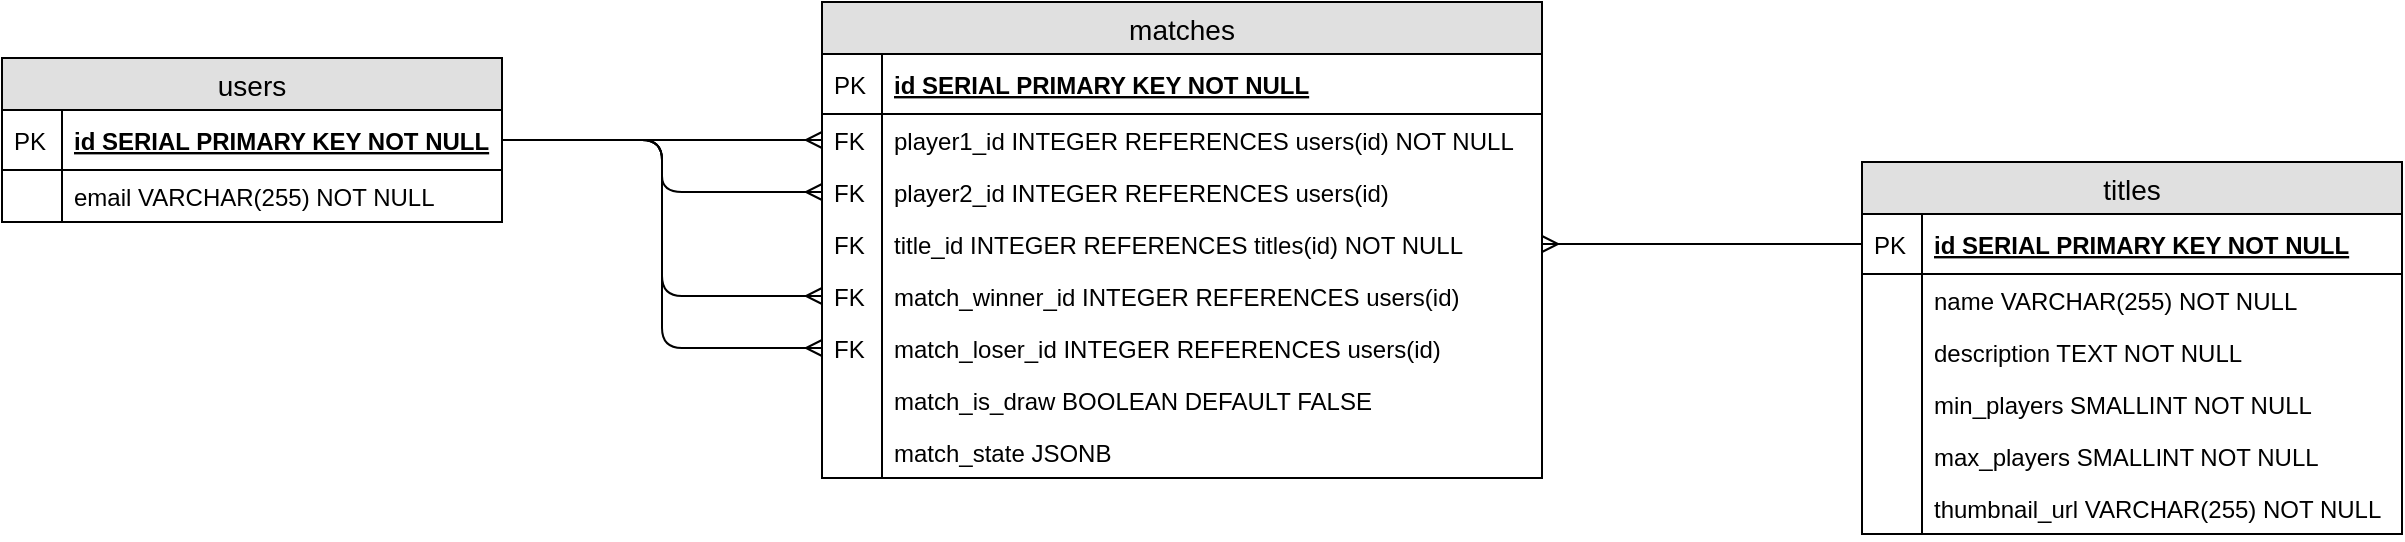 <mxfile pages="1" version="11.2.4" type="device"><diagram id="E0SDtsOwixqzTubj-jOn" name="Page-1"><mxGraphModel dx="1236" dy="412" grid="1" gridSize="10" guides="1" tooltips="1" connect="1" arrows="1" fold="1" page="1" pageScale="1" pageWidth="850" pageHeight="1100" math="0" shadow="0"><root><mxCell id="0"/><mxCell id="1" parent="0"/><mxCell id="03CvGT27b94hl4oLxroj-1" value="users" style="swimlane;fontStyle=0;childLayout=stackLayout;horizontal=1;startSize=26;fillColor=#e0e0e0;horizontalStack=0;resizeParent=1;resizeParentMax=0;resizeLast=0;collapsible=1;marginBottom=0;swimlaneFillColor=#ffffff;align=center;fontSize=14;" parent="1" vertex="1"><mxGeometry x="-90" y="87" width="250" height="82" as="geometry"/></mxCell><mxCell id="03CvGT27b94hl4oLxroj-2" value="id SERIAL PRIMARY KEY NOT NULL" style="shape=partialRectangle;top=0;left=0;right=0;bottom=1;align=left;verticalAlign=middle;fillColor=none;spacingLeft=34;spacingRight=4;overflow=hidden;rotatable=0;points=[[0,0.5],[1,0.5]];portConstraint=eastwest;dropTarget=0;fontStyle=5;fontSize=12;" parent="03CvGT27b94hl4oLxroj-1" vertex="1"><mxGeometry y="26" width="250" height="30" as="geometry"/></mxCell><mxCell id="03CvGT27b94hl4oLxroj-3" value="PK" style="shape=partialRectangle;top=0;left=0;bottom=0;fillColor=none;align=left;verticalAlign=middle;spacingLeft=4;spacingRight=4;overflow=hidden;rotatable=0;points=[];portConstraint=eastwest;part=1;fontSize=12;" parent="03CvGT27b94hl4oLxroj-2" vertex="1" connectable="0"><mxGeometry width="30" height="30" as="geometry"/></mxCell><mxCell id="03CvGT27b94hl4oLxroj-4" value="email VARCHAR(255) NOT NULL" style="shape=partialRectangle;top=0;left=0;right=0;bottom=0;align=left;verticalAlign=top;fillColor=none;spacingLeft=34;spacingRight=4;overflow=hidden;rotatable=0;points=[[0,0.5],[1,0.5]];portConstraint=eastwest;dropTarget=0;fontSize=12;" parent="03CvGT27b94hl4oLxroj-1" vertex="1"><mxGeometry y="56" width="250" height="26" as="geometry"/></mxCell><mxCell id="03CvGT27b94hl4oLxroj-5" value="" style="shape=partialRectangle;top=0;left=0;bottom=0;fillColor=none;align=left;verticalAlign=top;spacingLeft=4;spacingRight=4;overflow=hidden;rotatable=0;points=[];portConstraint=eastwest;part=1;fontSize=12;" parent="03CvGT27b94hl4oLxroj-4" vertex="1" connectable="0"><mxGeometry width="30" height="26" as="geometry"/></mxCell><mxCell id="03CvGT27b94hl4oLxroj-12" value="matches" style="swimlane;fontStyle=0;childLayout=stackLayout;horizontal=1;startSize=26;fillColor=#e0e0e0;horizontalStack=0;resizeParent=1;resizeParentMax=0;resizeLast=0;collapsible=1;marginBottom=0;swimlaneFillColor=#ffffff;align=center;fontSize=14;" parent="1" vertex="1"><mxGeometry x="320" y="59" width="360" height="238" as="geometry"/></mxCell><mxCell id="03CvGT27b94hl4oLxroj-13" value="id SERIAL PRIMARY KEY NOT NULL" style="shape=partialRectangle;top=0;left=0;right=0;bottom=1;align=left;verticalAlign=middle;fillColor=none;spacingLeft=34;spacingRight=4;overflow=hidden;rotatable=0;points=[[0,0.5],[1,0.5]];portConstraint=eastwest;dropTarget=0;fontStyle=5;fontSize=12;" parent="03CvGT27b94hl4oLxroj-12" vertex="1"><mxGeometry y="26" width="360" height="30" as="geometry"/></mxCell><mxCell id="03CvGT27b94hl4oLxroj-14" value="PK" style="shape=partialRectangle;top=0;left=0;bottom=0;fillColor=none;align=left;verticalAlign=middle;spacingLeft=4;spacingRight=4;overflow=hidden;rotatable=0;points=[];portConstraint=eastwest;part=1;fontSize=12;" parent="03CvGT27b94hl4oLxroj-13" vertex="1" connectable="0"><mxGeometry width="30" height="30" as="geometry"/></mxCell><mxCell id="03CvGT27b94hl4oLxroj-15" value="player1_id INTEGER REFERENCES users(id) NOT NULL" style="shape=partialRectangle;top=0;left=0;right=0;bottom=0;align=left;verticalAlign=top;fillColor=none;spacingLeft=34;spacingRight=4;overflow=hidden;rotatable=0;points=[[0,0.5],[1,0.5]];portConstraint=eastwest;dropTarget=0;fontSize=12;" parent="03CvGT27b94hl4oLxroj-12" vertex="1"><mxGeometry y="56" width="360" height="26" as="geometry"/></mxCell><mxCell id="03CvGT27b94hl4oLxroj-16" value="FK" style="shape=partialRectangle;top=0;left=0;bottom=0;fillColor=none;align=left;verticalAlign=top;spacingLeft=4;spacingRight=4;overflow=hidden;rotatable=0;points=[];portConstraint=eastwest;part=1;fontSize=12;" parent="03CvGT27b94hl4oLxroj-15" vertex="1" connectable="0"><mxGeometry width="30" height="26" as="geometry"/></mxCell><mxCell id="03CvGT27b94hl4oLxroj-17" value="player2_id INTEGER REFERENCES users(id)" style="shape=partialRectangle;top=0;left=0;right=0;bottom=0;align=left;verticalAlign=top;fillColor=none;spacingLeft=34;spacingRight=4;overflow=hidden;rotatable=0;points=[[0,0.5],[1,0.5]];portConstraint=eastwest;dropTarget=0;fontSize=12;" parent="03CvGT27b94hl4oLxroj-12" vertex="1"><mxGeometry y="82" width="360" height="26" as="geometry"/></mxCell><mxCell id="03CvGT27b94hl4oLxroj-18" value="FK" style="shape=partialRectangle;top=0;left=0;bottom=0;fillColor=none;align=left;verticalAlign=top;spacingLeft=4;spacingRight=4;overflow=hidden;rotatable=0;points=[];portConstraint=eastwest;part=1;fontSize=12;" parent="03CvGT27b94hl4oLxroj-17" vertex="1" connectable="0"><mxGeometry width="30" height="26" as="geometry"/></mxCell><mxCell id="03CvGT27b94hl4oLxroj-19" value="title_id INTEGER REFERENCES titles(id) NOT NULL" style="shape=partialRectangle;top=0;left=0;right=0;bottom=0;align=left;verticalAlign=top;fillColor=none;spacingLeft=34;spacingRight=4;overflow=hidden;rotatable=0;points=[[0,0.5],[1,0.5]];portConstraint=eastwest;dropTarget=0;fontSize=12;" parent="03CvGT27b94hl4oLxroj-12" vertex="1"><mxGeometry y="108" width="360" height="26" as="geometry"/></mxCell><mxCell id="03CvGT27b94hl4oLxroj-20" value="FK" style="shape=partialRectangle;top=0;left=0;bottom=0;fillColor=none;align=left;verticalAlign=top;spacingLeft=4;spacingRight=4;overflow=hidden;rotatable=0;points=[];portConstraint=eastwest;part=1;fontSize=12;" parent="03CvGT27b94hl4oLxroj-19" vertex="1" connectable="0"><mxGeometry width="30" height="26" as="geometry"/></mxCell><mxCell id="6rBLAKCeTXJxdWw_tJ6U-1" value="match_winner_id INTEGER REFERENCES users(id)" style="shape=partialRectangle;top=0;left=0;right=0;bottom=0;align=left;verticalAlign=top;fillColor=none;spacingLeft=34;spacingRight=4;overflow=hidden;rotatable=0;points=[[0,0.5],[1,0.5]];portConstraint=eastwest;dropTarget=0;fontSize=12;" parent="03CvGT27b94hl4oLxroj-12" vertex="1"><mxGeometry y="134" width="360" height="26" as="geometry"/></mxCell><mxCell id="6rBLAKCeTXJxdWw_tJ6U-2" value="FK" style="shape=partialRectangle;top=0;left=0;bottom=0;fillColor=none;align=left;verticalAlign=top;spacingLeft=4;spacingRight=4;overflow=hidden;rotatable=0;points=[];portConstraint=eastwest;part=1;fontSize=12;" parent="6rBLAKCeTXJxdWw_tJ6U-1" vertex="1" connectable="0"><mxGeometry width="30" height="26" as="geometry"/></mxCell><mxCell id="TzD6JgSZ5Zi-jrM_aD0K-125" value="match_loser_id INTEGER REFERENCES users(id)" style="shape=partialRectangle;top=0;left=0;right=0;bottom=0;align=left;verticalAlign=top;fillColor=none;spacingLeft=34;spacingRight=4;overflow=hidden;rotatable=0;points=[[0,0.5],[1,0.5]];portConstraint=eastwest;dropTarget=0;fontSize=12;" parent="03CvGT27b94hl4oLxroj-12" vertex="1"><mxGeometry y="160" width="360" height="26" as="geometry"/></mxCell><mxCell id="TzD6JgSZ5Zi-jrM_aD0K-126" value="FK" style="shape=partialRectangle;top=0;left=0;bottom=0;fillColor=none;align=left;verticalAlign=top;spacingLeft=4;spacingRight=4;overflow=hidden;rotatable=0;points=[];portConstraint=eastwest;part=1;fontSize=12;" parent="TzD6JgSZ5Zi-jrM_aD0K-125" vertex="1" connectable="0"><mxGeometry width="30" height="26" as="geometry"/></mxCell><mxCell id="TzD6JgSZ5Zi-jrM_aD0K-171" value="match_is_draw BOOLEAN DEFAULT FALSE" style="shape=partialRectangle;top=0;left=0;right=0;bottom=0;align=left;verticalAlign=top;fillColor=none;spacingLeft=34;spacingRight=4;overflow=hidden;rotatable=0;points=[[0,0.5],[1,0.5]];portConstraint=eastwest;dropTarget=0;fontSize=12;" parent="03CvGT27b94hl4oLxroj-12" vertex="1"><mxGeometry y="186" width="360" height="26" as="geometry"/></mxCell><mxCell id="TzD6JgSZ5Zi-jrM_aD0K-172" value="" style="shape=partialRectangle;top=0;left=0;bottom=0;fillColor=none;align=left;verticalAlign=top;spacingLeft=4;spacingRight=4;overflow=hidden;rotatable=0;points=[];portConstraint=eastwest;part=1;fontSize=12;" parent="TzD6JgSZ5Zi-jrM_aD0K-171" vertex="1" connectable="0"><mxGeometry width="30" height="26" as="geometry"/></mxCell><mxCell id="TzD6JgSZ5Zi-jrM_aD0K-182" value="match_state JSONB" style="shape=partialRectangle;top=0;left=0;right=0;bottom=0;align=left;verticalAlign=top;fillColor=none;spacingLeft=34;spacingRight=4;overflow=hidden;rotatable=0;points=[[0,0.5],[1,0.5]];portConstraint=eastwest;dropTarget=0;fontSize=12;" parent="03CvGT27b94hl4oLxroj-12" vertex="1"><mxGeometry y="212" width="360" height="26" as="geometry"/></mxCell><mxCell id="TzD6JgSZ5Zi-jrM_aD0K-183" value="" style="shape=partialRectangle;top=0;left=0;bottom=0;fillColor=none;align=left;verticalAlign=top;spacingLeft=4;spacingRight=4;overflow=hidden;rotatable=0;points=[];portConstraint=eastwest;part=1;fontSize=12;" parent="TzD6JgSZ5Zi-jrM_aD0K-182" vertex="1" connectable="0"><mxGeometry width="30" height="26" as="geometry"/></mxCell><mxCell id="03CvGT27b94hl4oLxroj-25" value="titles" style="swimlane;fontStyle=0;childLayout=stackLayout;horizontal=1;startSize=26;fillColor=#e0e0e0;horizontalStack=0;resizeParent=1;resizeParentMax=0;resizeLast=0;collapsible=1;marginBottom=0;swimlaneFillColor=#ffffff;align=center;fontSize=14;" parent="1" vertex="1"><mxGeometry x="840" y="139" width="270" height="186" as="geometry"/></mxCell><mxCell id="03CvGT27b94hl4oLxroj-26" value="id SERIAL PRIMARY KEY NOT NULL" style="shape=partialRectangle;top=0;left=0;right=0;bottom=1;align=left;verticalAlign=middle;fillColor=none;spacingLeft=34;spacingRight=4;overflow=hidden;rotatable=0;points=[[0,0.5],[1,0.5]];portConstraint=eastwest;dropTarget=0;fontStyle=5;fontSize=12;" parent="03CvGT27b94hl4oLxroj-25" vertex="1"><mxGeometry y="26" width="270" height="30" as="geometry"/></mxCell><mxCell id="03CvGT27b94hl4oLxroj-27" value="PK" style="shape=partialRectangle;top=0;left=0;bottom=0;fillColor=none;align=left;verticalAlign=middle;spacingLeft=4;spacingRight=4;overflow=hidden;rotatable=0;points=[];portConstraint=eastwest;part=1;fontSize=12;" parent="03CvGT27b94hl4oLxroj-26" vertex="1" connectable="0"><mxGeometry width="30" height="30" as="geometry"/></mxCell><mxCell id="03CvGT27b94hl4oLxroj-28" value="name VARCHAR(255) NOT NULL" style="shape=partialRectangle;top=0;left=0;right=0;bottom=0;align=left;verticalAlign=top;fillColor=none;spacingLeft=34;spacingRight=4;overflow=hidden;rotatable=0;points=[[0,0.5],[1,0.5]];portConstraint=eastwest;dropTarget=0;fontSize=12;" parent="03CvGT27b94hl4oLxroj-25" vertex="1"><mxGeometry y="56" width="270" height="26" as="geometry"/></mxCell><mxCell id="03CvGT27b94hl4oLxroj-29" value="" style="shape=partialRectangle;top=0;left=0;bottom=0;fillColor=none;align=left;verticalAlign=top;spacingLeft=4;spacingRight=4;overflow=hidden;rotatable=0;points=[];portConstraint=eastwest;part=1;fontSize=12;" parent="03CvGT27b94hl4oLxroj-28" vertex="1" connectable="0"><mxGeometry width="30" height="26" as="geometry"/></mxCell><mxCell id="TzD6JgSZ5Zi-jrM_aD0K-91" value="description TEXT NOT NULL" style="shape=partialRectangle;top=0;left=0;right=0;bottom=0;align=left;verticalAlign=top;fillColor=none;spacingLeft=34;spacingRight=4;overflow=hidden;rotatable=0;points=[[0,0.5],[1,0.5]];portConstraint=eastwest;dropTarget=0;fontSize=12;" parent="03CvGT27b94hl4oLxroj-25" vertex="1"><mxGeometry y="82" width="270" height="26" as="geometry"/></mxCell><mxCell id="TzD6JgSZ5Zi-jrM_aD0K-92" value="" style="shape=partialRectangle;top=0;left=0;bottom=0;fillColor=none;align=left;verticalAlign=top;spacingLeft=4;spacingRight=4;overflow=hidden;rotatable=0;points=[];portConstraint=eastwest;part=1;fontSize=12;" parent="TzD6JgSZ5Zi-jrM_aD0K-91" vertex="1" connectable="0"><mxGeometry width="30" height="26" as="geometry"/></mxCell><mxCell id="TzD6JgSZ5Zi-jrM_aD0K-89" value="min_players SMALLINT NOT NULL" style="shape=partialRectangle;top=0;left=0;right=0;bottom=0;align=left;verticalAlign=top;fillColor=none;spacingLeft=34;spacingRight=4;overflow=hidden;rotatable=0;points=[[0,0.5],[1,0.5]];portConstraint=eastwest;dropTarget=0;fontSize=12;" parent="03CvGT27b94hl4oLxroj-25" vertex="1"><mxGeometry y="108" width="270" height="26" as="geometry"/></mxCell><mxCell id="TzD6JgSZ5Zi-jrM_aD0K-90" value="" style="shape=partialRectangle;top=0;left=0;bottom=0;fillColor=none;align=left;verticalAlign=top;spacingLeft=4;spacingRight=4;overflow=hidden;rotatable=0;points=[];portConstraint=eastwest;part=1;fontSize=12;" parent="TzD6JgSZ5Zi-jrM_aD0K-89" vertex="1" connectable="0"><mxGeometry width="30" height="26" as="geometry"/></mxCell><mxCell id="TzD6JgSZ5Zi-jrM_aD0K-98" value="max_players SMALLINT NOT NULL" style="shape=partialRectangle;top=0;left=0;right=0;bottom=0;align=left;verticalAlign=top;fillColor=none;spacingLeft=34;spacingRight=4;overflow=hidden;rotatable=0;points=[[0,0.5],[1,0.5]];portConstraint=eastwest;dropTarget=0;fontSize=12;" parent="03CvGT27b94hl4oLxroj-25" vertex="1"><mxGeometry y="134" width="270" height="26" as="geometry"/></mxCell><mxCell id="TzD6JgSZ5Zi-jrM_aD0K-99" value="" style="shape=partialRectangle;top=0;left=0;bottom=0;fillColor=none;align=left;verticalAlign=top;spacingLeft=4;spacingRight=4;overflow=hidden;rotatable=0;points=[];portConstraint=eastwest;part=1;fontSize=12;" parent="TzD6JgSZ5Zi-jrM_aD0K-98" vertex="1" connectable="0"><mxGeometry width="30" height="26" as="geometry"/></mxCell><mxCell id="TzD6JgSZ5Zi-jrM_aD0K-100" value="thumbnail_url VARCHAR(255) NOT NULL" style="shape=partialRectangle;top=0;left=0;right=0;bottom=0;align=left;verticalAlign=top;fillColor=none;spacingLeft=34;spacingRight=4;overflow=hidden;rotatable=0;points=[[0,0.5],[1,0.5]];portConstraint=eastwest;dropTarget=0;fontSize=12;" parent="03CvGT27b94hl4oLxroj-25" vertex="1"><mxGeometry y="160" width="270" height="26" as="geometry"/></mxCell><mxCell id="TzD6JgSZ5Zi-jrM_aD0K-101" value="" style="shape=partialRectangle;top=0;left=0;bottom=0;fillColor=none;align=left;verticalAlign=top;spacingLeft=4;spacingRight=4;overflow=hidden;rotatable=0;points=[];portConstraint=eastwest;part=1;fontSize=12;" parent="TzD6JgSZ5Zi-jrM_aD0K-100" vertex="1" connectable="0"><mxGeometry width="30" height="26" as="geometry"/></mxCell><mxCell id="03CvGT27b94hl4oLxroj-38" value="" style="edgeStyle=elbowEdgeStyle;fontSize=12;html=1;endArrow=ERmany;exitX=0;exitY=0.5;exitDx=0;exitDy=0;entryX=1;entryY=0.5;entryDx=0;entryDy=0;" parent="1" source="03CvGT27b94hl4oLxroj-26" target="03CvGT27b94hl4oLxroj-19" edge="1"><mxGeometry width="100" height="100" relative="1" as="geometry"><mxPoint x="120" y="390" as="sourcePoint"/><mxPoint x="220" y="290" as="targetPoint"/></mxGeometry></mxCell><mxCell id="TzD6JgSZ5Zi-jrM_aD0K-65" value="" style="edgeStyle=elbowEdgeStyle;fontSize=12;html=1;endArrow=ERmany;entryX=0;entryY=0.5;entryDx=0;entryDy=0;exitX=1;exitY=0.5;exitDx=0;exitDy=0;" parent="1" source="03CvGT27b94hl4oLxroj-2" target="03CvGT27b94hl4oLxroj-15" edge="1"><mxGeometry width="100" height="100" relative="1" as="geometry"><mxPoint x="330" y="300" as="sourcePoint"/><mxPoint x="150" y="328" as="targetPoint"/></mxGeometry></mxCell><mxCell id="TzD6JgSZ5Zi-jrM_aD0K-66" value="" style="edgeStyle=elbowEdgeStyle;fontSize=12;html=1;endArrow=ERmany;entryX=0;entryY=0.5;entryDx=0;entryDy=0;exitX=1;exitY=0.5;exitDx=0;exitDy=0;" parent="1" source="03CvGT27b94hl4oLxroj-2" target="03CvGT27b94hl4oLxroj-17" edge="1"><mxGeometry width="100" height="100" relative="1" as="geometry"><mxPoint x="155" y="355" as="sourcePoint"/><mxPoint x="335" y="262" as="targetPoint"/></mxGeometry></mxCell><mxCell id="TzD6JgSZ5Zi-jrM_aD0K-124" value="" style="edgeStyle=elbowEdgeStyle;fontSize=12;html=1;endArrow=ERmany;entryX=0;entryY=0.5;entryDx=0;entryDy=0;exitX=1;exitY=0.5;exitDx=0;exitDy=0;" parent="1" source="03CvGT27b94hl4oLxroj-2" target="6rBLAKCeTXJxdWw_tJ6U-1" edge="1"><mxGeometry width="100" height="100" relative="1" as="geometry"><mxPoint x="150" y="362" as="sourcePoint"/><mxPoint x="330" y="164" as="targetPoint"/></mxGeometry></mxCell><mxCell id="TzD6JgSZ5Zi-jrM_aD0K-127" value="" style="edgeStyle=elbowEdgeStyle;fontSize=12;html=1;endArrow=ERmany;entryX=0;entryY=0.5;entryDx=0;entryDy=0;exitX=1;exitY=0.5;exitDx=0;exitDy=0;" parent="1" source="03CvGT27b94hl4oLxroj-2" target="TzD6JgSZ5Zi-jrM_aD0K-125" edge="1"><mxGeometry width="100" height="100" relative="1" as="geometry"><mxPoint x="170" y="400" as="sourcePoint"/><mxPoint x="329.882" y="215.882" as="targetPoint"/></mxGeometry></mxCell></root></mxGraphModel></diagram></mxfile>